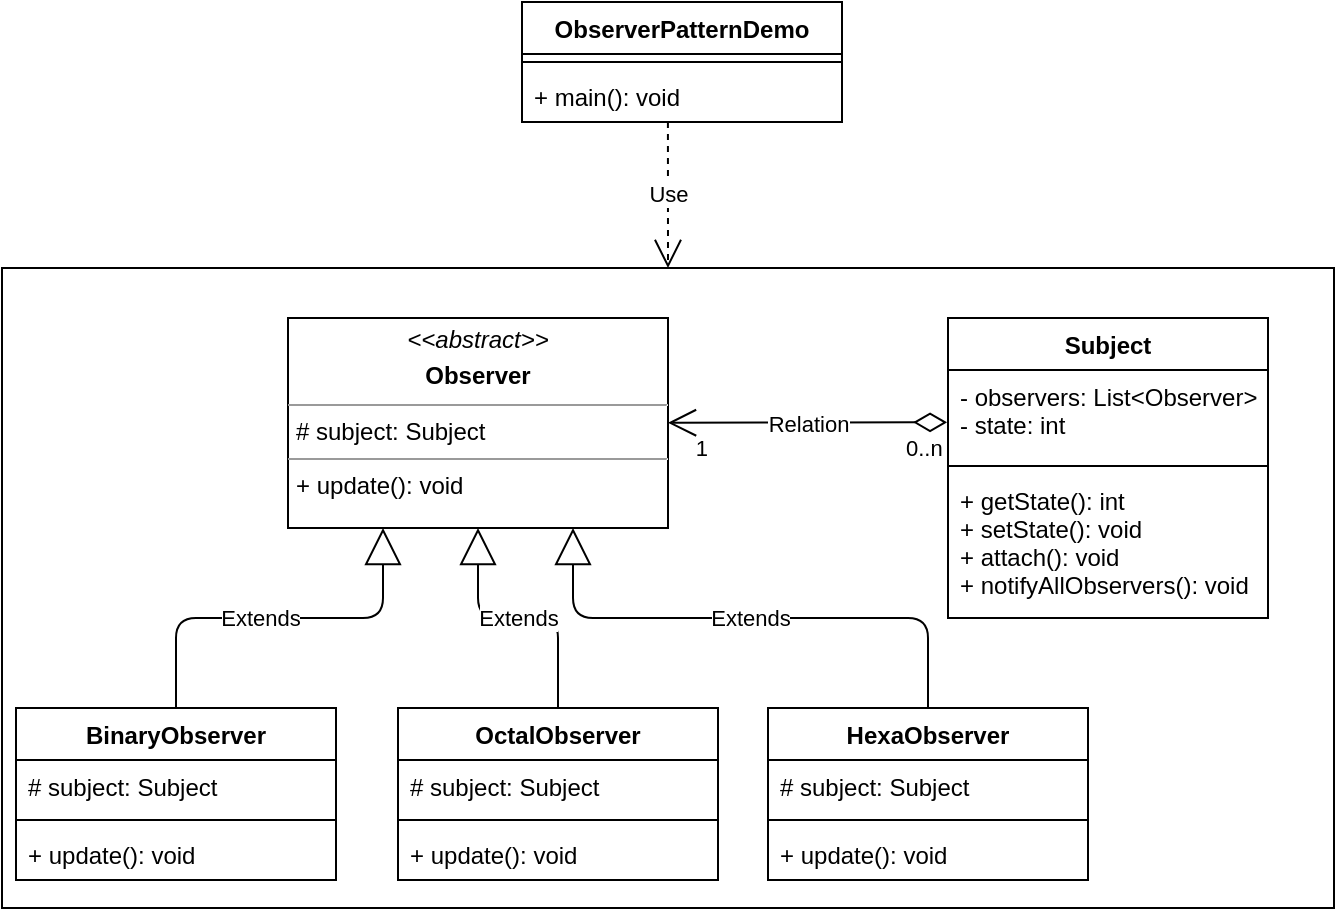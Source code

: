 <mxfile version="14.5.1" type="device"><diagram id="C5RBs43oDa-KdzZeNtuy" name="Page-1"><mxGraphModel dx="1146" dy="650" grid="1" gridSize="10" guides="1" tooltips="1" connect="1" arrows="1" fold="1" page="1" pageScale="1" pageWidth="827" pageHeight="1169" math="0" shadow="0"><root><mxCell id="WIyWlLk6GJQsqaUBKTNV-0"/><mxCell id="WIyWlLk6GJQsqaUBKTNV-1" parent="WIyWlLk6GJQsqaUBKTNV-0"/><mxCell id="4dfYSrMGbAZi_8gJEA4W-20" value="" style="rounded=0;whiteSpace=wrap;html=1;" vertex="1" parent="WIyWlLk6GJQsqaUBKTNV-1"><mxGeometry x="40" y="420" width="666" height="320" as="geometry"/></mxCell><mxCell id="Y-N_FhjpkADA55vjlBmO-1" value="ObserverPatternDemo&#10;" style="swimlane;fontStyle=1;align=center;verticalAlign=top;childLayout=stackLayout;horizontal=1;startSize=26;horizontalStack=0;resizeParent=1;resizeParentMax=0;resizeLast=0;collapsible=1;marginBottom=0;" parent="WIyWlLk6GJQsqaUBKTNV-1" vertex="1"><mxGeometry x="300" y="287" width="160" height="60" as="geometry"><mxRectangle x="300" y="287" width="160" height="26" as="alternateBounds"/></mxGeometry></mxCell><mxCell id="Y-N_FhjpkADA55vjlBmO-3" value="" style="line;strokeWidth=1;fillColor=none;align=left;verticalAlign=middle;spacingTop=-1;spacingLeft=3;spacingRight=3;rotatable=0;labelPosition=right;points=[];portConstraint=eastwest;" parent="Y-N_FhjpkADA55vjlBmO-1" vertex="1"><mxGeometry y="26" width="160" height="8" as="geometry"/></mxCell><mxCell id="Y-N_FhjpkADA55vjlBmO-4" value="+ main(): void&#10;" style="text;strokeColor=none;fillColor=none;align=left;verticalAlign=top;spacingLeft=4;spacingRight=4;overflow=hidden;rotatable=0;points=[[0,0.5],[1,0.5]];portConstraint=eastwest;" parent="Y-N_FhjpkADA55vjlBmO-1" vertex="1"><mxGeometry y="34" width="160" height="26" as="geometry"/></mxCell><mxCell id="Y-N_FhjpkADA55vjlBmO-10" value="&lt;p style=&quot;margin: 0px ; margin-top: 4px ; text-align: center&quot;&gt;&lt;i&gt;&amp;lt;&amp;lt;abstract&lt;/i&gt;&lt;i&gt;&amp;gt;&amp;gt;&lt;/i&gt;&lt;/p&gt;&lt;p style=&quot;margin: 0px ; margin-top: 4px ; text-align: center&quot;&gt;&lt;b&gt;Observer&lt;/b&gt;&lt;/p&gt;&lt;hr size=&quot;1&quot;&gt;&lt;p style=&quot;margin: 0px ; margin-left: 4px&quot;&gt;# subject: Subject&lt;br&gt;&lt;/p&gt;&lt;hr size=&quot;1&quot;&gt;&lt;p style=&quot;margin: 0px ; margin-left: 4px&quot;&gt;+ update(): void&lt;/p&gt;" style="verticalAlign=top;align=left;overflow=fill;fontSize=12;fontFamily=Helvetica;html=1;" parent="WIyWlLk6GJQsqaUBKTNV-1" vertex="1"><mxGeometry x="183" y="445" width="190" height="105" as="geometry"/></mxCell><mxCell id="4dfYSrMGbAZi_8gJEA4W-0" value="Subject" style="swimlane;fontStyle=1;align=center;verticalAlign=top;childLayout=stackLayout;horizontal=1;startSize=26;horizontalStack=0;resizeParent=1;resizeParentMax=0;resizeLast=0;collapsible=1;marginBottom=0;" vertex="1" parent="WIyWlLk6GJQsqaUBKTNV-1"><mxGeometry x="513" y="445" width="160" height="150" as="geometry"><mxRectangle x="513" y="445" width="80" height="26" as="alternateBounds"/></mxGeometry></mxCell><mxCell id="4dfYSrMGbAZi_8gJEA4W-1" value="- observers: List&lt;Observer&gt;&#10;- state: int" style="text;strokeColor=none;fillColor=none;align=left;verticalAlign=top;spacingLeft=4;spacingRight=4;overflow=hidden;rotatable=0;points=[[0,0.5],[1,0.5]];portConstraint=eastwest;" vertex="1" parent="4dfYSrMGbAZi_8gJEA4W-0"><mxGeometry y="26" width="160" height="44" as="geometry"/></mxCell><mxCell id="4dfYSrMGbAZi_8gJEA4W-2" value="" style="line;strokeWidth=1;fillColor=none;align=left;verticalAlign=middle;spacingTop=-1;spacingLeft=3;spacingRight=3;rotatable=0;labelPosition=right;points=[];portConstraint=eastwest;" vertex="1" parent="4dfYSrMGbAZi_8gJEA4W-0"><mxGeometry y="70" width="160" height="8" as="geometry"/></mxCell><mxCell id="4dfYSrMGbAZi_8gJEA4W-3" value="+ getState(): int&#10;+ setState(): void&#10;+ attach(): void&#10;+ notifyAllObservers(): void " style="text;strokeColor=none;fillColor=none;align=left;verticalAlign=top;spacingLeft=4;spacingRight=4;overflow=hidden;rotatable=0;points=[[0,0.5],[1,0.5]];portConstraint=eastwest;" vertex="1" parent="4dfYSrMGbAZi_8gJEA4W-0"><mxGeometry y="78" width="160" height="72" as="geometry"/></mxCell><mxCell id="4dfYSrMGbAZi_8gJEA4W-4" value="BinaryObserver" style="swimlane;fontStyle=1;align=center;verticalAlign=top;childLayout=stackLayout;horizontal=1;startSize=26;horizontalStack=0;resizeParent=1;resizeParentMax=0;resizeLast=0;collapsible=1;marginBottom=0;" vertex="1" parent="WIyWlLk6GJQsqaUBKTNV-1"><mxGeometry x="47" y="640" width="160" height="86" as="geometry"/></mxCell><mxCell id="4dfYSrMGbAZi_8gJEA4W-5" value="# subject: Subject" style="text;strokeColor=none;fillColor=none;align=left;verticalAlign=top;spacingLeft=4;spacingRight=4;overflow=hidden;rotatable=0;points=[[0,0.5],[1,0.5]];portConstraint=eastwest;" vertex="1" parent="4dfYSrMGbAZi_8gJEA4W-4"><mxGeometry y="26" width="160" height="26" as="geometry"/></mxCell><mxCell id="4dfYSrMGbAZi_8gJEA4W-6" value="" style="line;strokeWidth=1;fillColor=none;align=left;verticalAlign=middle;spacingTop=-1;spacingLeft=3;spacingRight=3;rotatable=0;labelPosition=right;points=[];portConstraint=eastwest;" vertex="1" parent="4dfYSrMGbAZi_8gJEA4W-4"><mxGeometry y="52" width="160" height="8" as="geometry"/></mxCell><mxCell id="4dfYSrMGbAZi_8gJEA4W-7" value="+ update(): void" style="text;strokeColor=none;fillColor=none;align=left;verticalAlign=top;spacingLeft=4;spacingRight=4;overflow=hidden;rotatable=0;points=[[0,0.5],[1,0.5]];portConstraint=eastwest;" vertex="1" parent="4dfYSrMGbAZi_8gJEA4W-4"><mxGeometry y="60" width="160" height="26" as="geometry"/></mxCell><mxCell id="4dfYSrMGbAZi_8gJEA4W-8" value="OctalObserver" style="swimlane;fontStyle=1;align=center;verticalAlign=top;childLayout=stackLayout;horizontal=1;startSize=26;horizontalStack=0;resizeParent=1;resizeParentMax=0;resizeLast=0;collapsible=1;marginBottom=0;" vertex="1" parent="WIyWlLk6GJQsqaUBKTNV-1"><mxGeometry x="238" y="640" width="160" height="86" as="geometry"/></mxCell><mxCell id="4dfYSrMGbAZi_8gJEA4W-9" value="# subject: Subject" style="text;strokeColor=none;fillColor=none;align=left;verticalAlign=top;spacingLeft=4;spacingRight=4;overflow=hidden;rotatable=0;points=[[0,0.5],[1,0.5]];portConstraint=eastwest;" vertex="1" parent="4dfYSrMGbAZi_8gJEA4W-8"><mxGeometry y="26" width="160" height="26" as="geometry"/></mxCell><mxCell id="4dfYSrMGbAZi_8gJEA4W-10" value="" style="line;strokeWidth=1;fillColor=none;align=left;verticalAlign=middle;spacingTop=-1;spacingLeft=3;spacingRight=3;rotatable=0;labelPosition=right;points=[];portConstraint=eastwest;" vertex="1" parent="4dfYSrMGbAZi_8gJEA4W-8"><mxGeometry y="52" width="160" height="8" as="geometry"/></mxCell><mxCell id="4dfYSrMGbAZi_8gJEA4W-11" value="+ update(): void" style="text;strokeColor=none;fillColor=none;align=left;verticalAlign=top;spacingLeft=4;spacingRight=4;overflow=hidden;rotatable=0;points=[[0,0.5],[1,0.5]];portConstraint=eastwest;" vertex="1" parent="4dfYSrMGbAZi_8gJEA4W-8"><mxGeometry y="60" width="160" height="26" as="geometry"/></mxCell><mxCell id="4dfYSrMGbAZi_8gJEA4W-12" value="HexaObserver" style="swimlane;fontStyle=1;align=center;verticalAlign=top;childLayout=stackLayout;horizontal=1;startSize=26;horizontalStack=0;resizeParent=1;resizeParentMax=0;resizeLast=0;collapsible=1;marginBottom=0;" vertex="1" parent="WIyWlLk6GJQsqaUBKTNV-1"><mxGeometry x="423" y="640" width="160" height="86" as="geometry"/></mxCell><mxCell id="4dfYSrMGbAZi_8gJEA4W-13" value="# subject: Subject" style="text;strokeColor=none;fillColor=none;align=left;verticalAlign=top;spacingLeft=4;spacingRight=4;overflow=hidden;rotatable=0;points=[[0,0.5],[1,0.5]];portConstraint=eastwest;" vertex="1" parent="4dfYSrMGbAZi_8gJEA4W-12"><mxGeometry y="26" width="160" height="26" as="geometry"/></mxCell><mxCell id="4dfYSrMGbAZi_8gJEA4W-14" value="" style="line;strokeWidth=1;fillColor=none;align=left;verticalAlign=middle;spacingTop=-1;spacingLeft=3;spacingRight=3;rotatable=0;labelPosition=right;points=[];portConstraint=eastwest;" vertex="1" parent="4dfYSrMGbAZi_8gJEA4W-12"><mxGeometry y="52" width="160" height="8" as="geometry"/></mxCell><mxCell id="4dfYSrMGbAZi_8gJEA4W-15" value="+ update(): void" style="text;strokeColor=none;fillColor=none;align=left;verticalAlign=top;spacingLeft=4;spacingRight=4;overflow=hidden;rotatable=0;points=[[0,0.5],[1,0.5]];portConstraint=eastwest;" vertex="1" parent="4dfYSrMGbAZi_8gJEA4W-12"><mxGeometry y="60" width="160" height="26" as="geometry"/></mxCell><mxCell id="4dfYSrMGbAZi_8gJEA4W-16" value="Extends" style="endArrow=block;endSize=16;endFill=0;html=1;entryX=0.25;entryY=1;entryDx=0;entryDy=0;exitX=0.5;exitY=0;exitDx=0;exitDy=0;edgeStyle=orthogonalEdgeStyle;" edge="1" parent="WIyWlLk6GJQsqaUBKTNV-1" source="4dfYSrMGbAZi_8gJEA4W-4" target="Y-N_FhjpkADA55vjlBmO-10"><mxGeometry x="-0.105" width="160" relative="1" as="geometry"><mxPoint x="283" y="600" as="sourcePoint"/><mxPoint x="333" y="570" as="targetPoint"/><mxPoint as="offset"/></mxGeometry></mxCell><mxCell id="4dfYSrMGbAZi_8gJEA4W-17" value="Extends" style="endArrow=block;endSize=16;endFill=0;html=1;entryX=0.5;entryY=1;entryDx=0;entryDy=0;exitX=0.5;exitY=0;exitDx=0;exitDy=0;edgeStyle=orthogonalEdgeStyle;" edge="1" parent="WIyWlLk6GJQsqaUBKTNV-1" source="4dfYSrMGbAZi_8gJEA4W-8" target="Y-N_FhjpkADA55vjlBmO-10"><mxGeometry width="160" relative="1" as="geometry"><mxPoint x="503" y="550" as="sourcePoint"/><mxPoint x="663" y="550" as="targetPoint"/></mxGeometry></mxCell><mxCell id="4dfYSrMGbAZi_8gJEA4W-18" value="Extends" style="endArrow=block;endSize=16;endFill=0;html=1;entryX=0.75;entryY=1;entryDx=0;entryDy=0;exitX=0.5;exitY=0;exitDx=0;exitDy=0;edgeStyle=orthogonalEdgeStyle;" edge="1" parent="WIyWlLk6GJQsqaUBKTNV-1" source="4dfYSrMGbAZi_8gJEA4W-12" target="Y-N_FhjpkADA55vjlBmO-10"><mxGeometry width="160" relative="1" as="geometry"><mxPoint x="503" y="550" as="sourcePoint"/><mxPoint x="663" y="550" as="targetPoint"/></mxGeometry></mxCell><mxCell id="4dfYSrMGbAZi_8gJEA4W-24" value="Use" style="endArrow=open;endSize=12;dashed=1;html=1;entryX=0.5;entryY=0;entryDx=0;entryDy=0;exitX=0.456;exitY=1;exitDx=0;exitDy=0;exitPerimeter=0;" edge="1" parent="WIyWlLk6GJQsqaUBKTNV-1" source="Y-N_FhjpkADA55vjlBmO-4" target="4dfYSrMGbAZi_8gJEA4W-20"><mxGeometry width="160" relative="1" as="geometry"><mxPoint x="260" y="550" as="sourcePoint"/><mxPoint x="420" y="550" as="targetPoint"/></mxGeometry></mxCell><mxCell id="4dfYSrMGbAZi_8gJEA4W-30" value="Relation" style="endArrow=open;html=1;endSize=12;startArrow=diamondThin;startSize=14;startFill=0;edgeStyle=orthogonalEdgeStyle;exitX=-0.003;exitY=0.595;exitDx=0;exitDy=0;exitPerimeter=0;" edge="1" parent="WIyWlLk6GJQsqaUBKTNV-1" source="4dfYSrMGbAZi_8gJEA4W-1"><mxGeometry relative="1" as="geometry"><mxPoint x="506" y="497.42" as="sourcePoint"/><mxPoint x="373" y="497.42" as="targetPoint"/></mxGeometry></mxCell><mxCell id="4dfYSrMGbAZi_8gJEA4W-31" value="0..n" style="edgeLabel;resizable=0;html=1;align=left;verticalAlign=top;" connectable="0" vertex="1" parent="4dfYSrMGbAZi_8gJEA4W-30"><mxGeometry x="-1" relative="1" as="geometry"><mxPoint x="-22.52" as="offset"/></mxGeometry></mxCell><mxCell id="4dfYSrMGbAZi_8gJEA4W-32" value="1" style="edgeLabel;resizable=0;html=1;align=right;verticalAlign=top;" connectable="0" vertex="1" parent="4dfYSrMGbAZi_8gJEA4W-30"><mxGeometry x="1" relative="1" as="geometry"><mxPoint x="20.2" as="offset"/></mxGeometry></mxCell></root></mxGraphModel></diagram></mxfile>